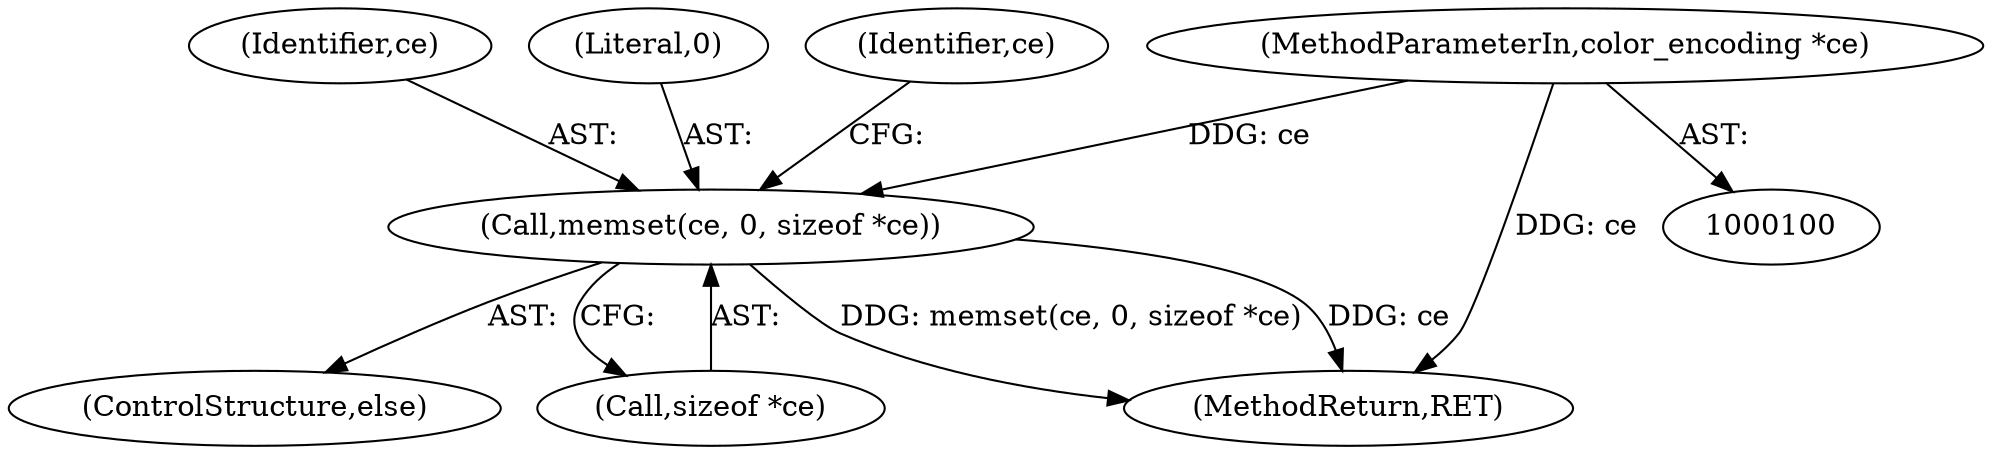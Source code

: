 digraph "0_Android_9d4853418ab2f754c2b63e091c29c5529b8b86ca_103@API" {
"1000118" [label="(Call,memset(ce, 0, sizeof *ce))"];
"1000102" [label="(MethodParameterIn,color_encoding *ce)"];
"1000102" [label="(MethodParameterIn,color_encoding *ce)"];
"1000117" [label="(ControlStructure,else)"];
"1000119" [label="(Identifier,ce)"];
"1000121" [label="(Call,sizeof *ce)"];
"1000120" [label="(Literal,0)"];
"1000131" [label="(MethodReturn,RET)"];
"1000118" [label="(Call,memset(ce, 0, sizeof *ce))"];
"1000126" [label="(Identifier,ce)"];
"1000118" -> "1000117"  [label="AST: "];
"1000118" -> "1000121"  [label="CFG: "];
"1000119" -> "1000118"  [label="AST: "];
"1000120" -> "1000118"  [label="AST: "];
"1000121" -> "1000118"  [label="AST: "];
"1000126" -> "1000118"  [label="CFG: "];
"1000118" -> "1000131"  [label="DDG: memset(ce, 0, sizeof *ce)"];
"1000118" -> "1000131"  [label="DDG: ce"];
"1000102" -> "1000118"  [label="DDG: ce"];
"1000102" -> "1000100"  [label="AST: "];
"1000102" -> "1000131"  [label="DDG: ce"];
}
